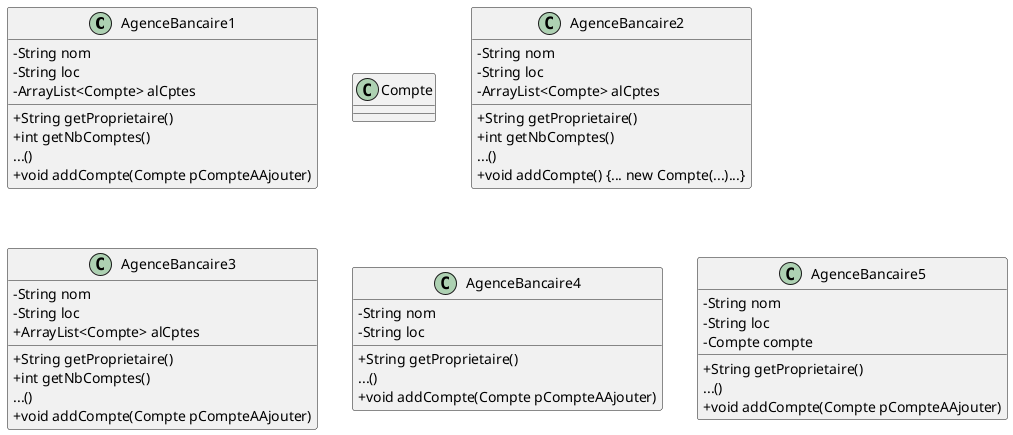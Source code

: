 @startuml

skinparam classAttributeIconSize 0

class AgenceBancaire1 {
	-String nom
	-String loc
	-ArrayList<Compte> alCptes
	+String getProprietaire()
	+int getNbComptes()
	...()
	+void addCompte(Compte pCompteAAjouter)
}

class Compte {
}

class AgenceBancaire2 {
	-String nom
	-String loc
	-ArrayList<Compte> alCptes
	+String getProprietaire()
	+int getNbComptes()
	...()
	+void addCompte() {... new Compte(...)...}
}

class AgenceBancaire3 {
	-String nom
	-String loc
	+ArrayList<Compte> alCptes
	+String getProprietaire()
	+int getNbComptes()
	...()
	+void addCompte(Compte pCompteAAjouter)
}

class AgenceBancaire4 {
	-String nom
	-String loc
	+String getProprietaire()
	...()
	+void addCompte(Compte pCompteAAjouter)
}

class AgenceBancaire5 {
	-String nom
	-String loc
	-Compte compte
	+String getProprietaire()
	...()
	+void addCompte(Compte pCompteAAjouter)
}



@enduml
